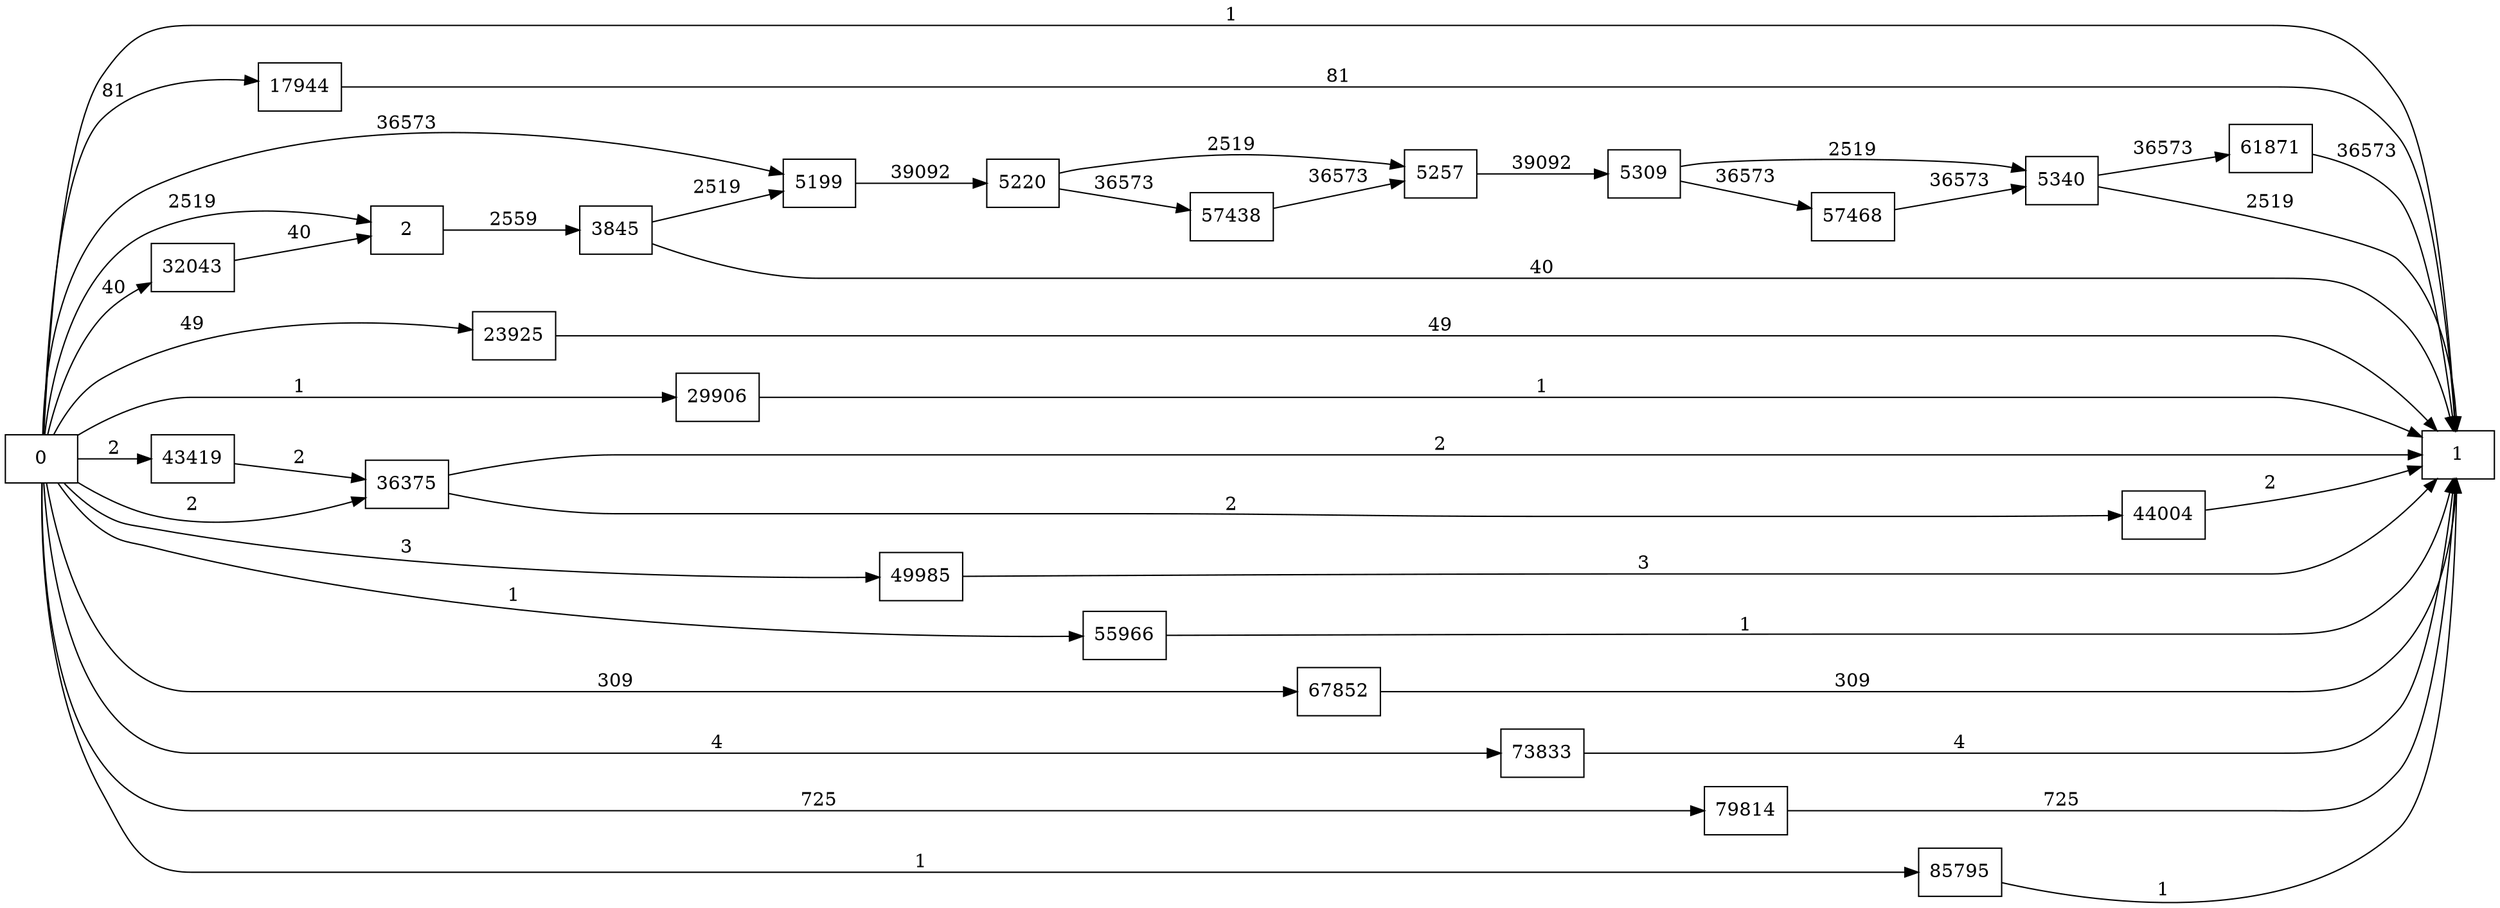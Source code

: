 digraph {
	graph [rankdir=LR]
	node [shape=rectangle]
	2 -> 3845 [label=2559]
	3845 -> 1 [label=40]
	3845 -> 5199 [label=2519]
	5199 -> 5220 [label=39092]
	5220 -> 5257 [label=2519]
	5220 -> 57438 [label=36573]
	5257 -> 5309 [label=39092]
	5309 -> 5340 [label=2519]
	5309 -> 57468 [label=36573]
	5340 -> 1 [label=2519]
	5340 -> 61871 [label=36573]
	17944 -> 1 [label=81]
	23925 -> 1 [label=49]
	29906 -> 1 [label=1]
	32043 -> 2 [label=40]
	36375 -> 1 [label=2]
	36375 -> 44004 [label=2]
	43419 -> 36375 [label=2]
	44004 -> 1 [label=2]
	49985 -> 1 [label=3]
	55966 -> 1 [label=1]
	57438 -> 5257 [label=36573]
	57468 -> 5340 [label=36573]
	61871 -> 1 [label=36573]
	67852 -> 1 [label=309]
	73833 -> 1 [label=4]
	79814 -> 1 [label=725]
	85795 -> 1 [label=1]
	0 -> 2 [label=2519]
	0 -> 1 [label=1]
	0 -> 17944 [label=81]
	0 -> 23925 [label=49]
	0 -> 29906 [label=1]
	0 -> 32043 [label=40]
	0 -> 36375 [label=2]
	0 -> 43419 [label=2]
	0 -> 49985 [label=3]
	0 -> 55966 [label=1]
	0 -> 5199 [label=36573]
	0 -> 67852 [label=309]
	0 -> 73833 [label=4]
	0 -> 79814 [label=725]
	0 -> 85795 [label=1]
}
